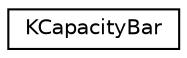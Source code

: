 digraph "Graphical Class Hierarchy"
{
  edge [fontname="Helvetica",fontsize="10",labelfontname="Helvetica",labelfontsize="10"];
  node [fontname="Helvetica",fontsize="10",shape=record];
  rankdir="LR";
  Node0 [label="KCapacityBar",height=0.2,width=0.4,color="black", fillcolor="white", style="filled",URL="$classKCapacityBar.html",tooltip="This widget shows a bar which is filled to show the level of usage of a certain device. "];
}
